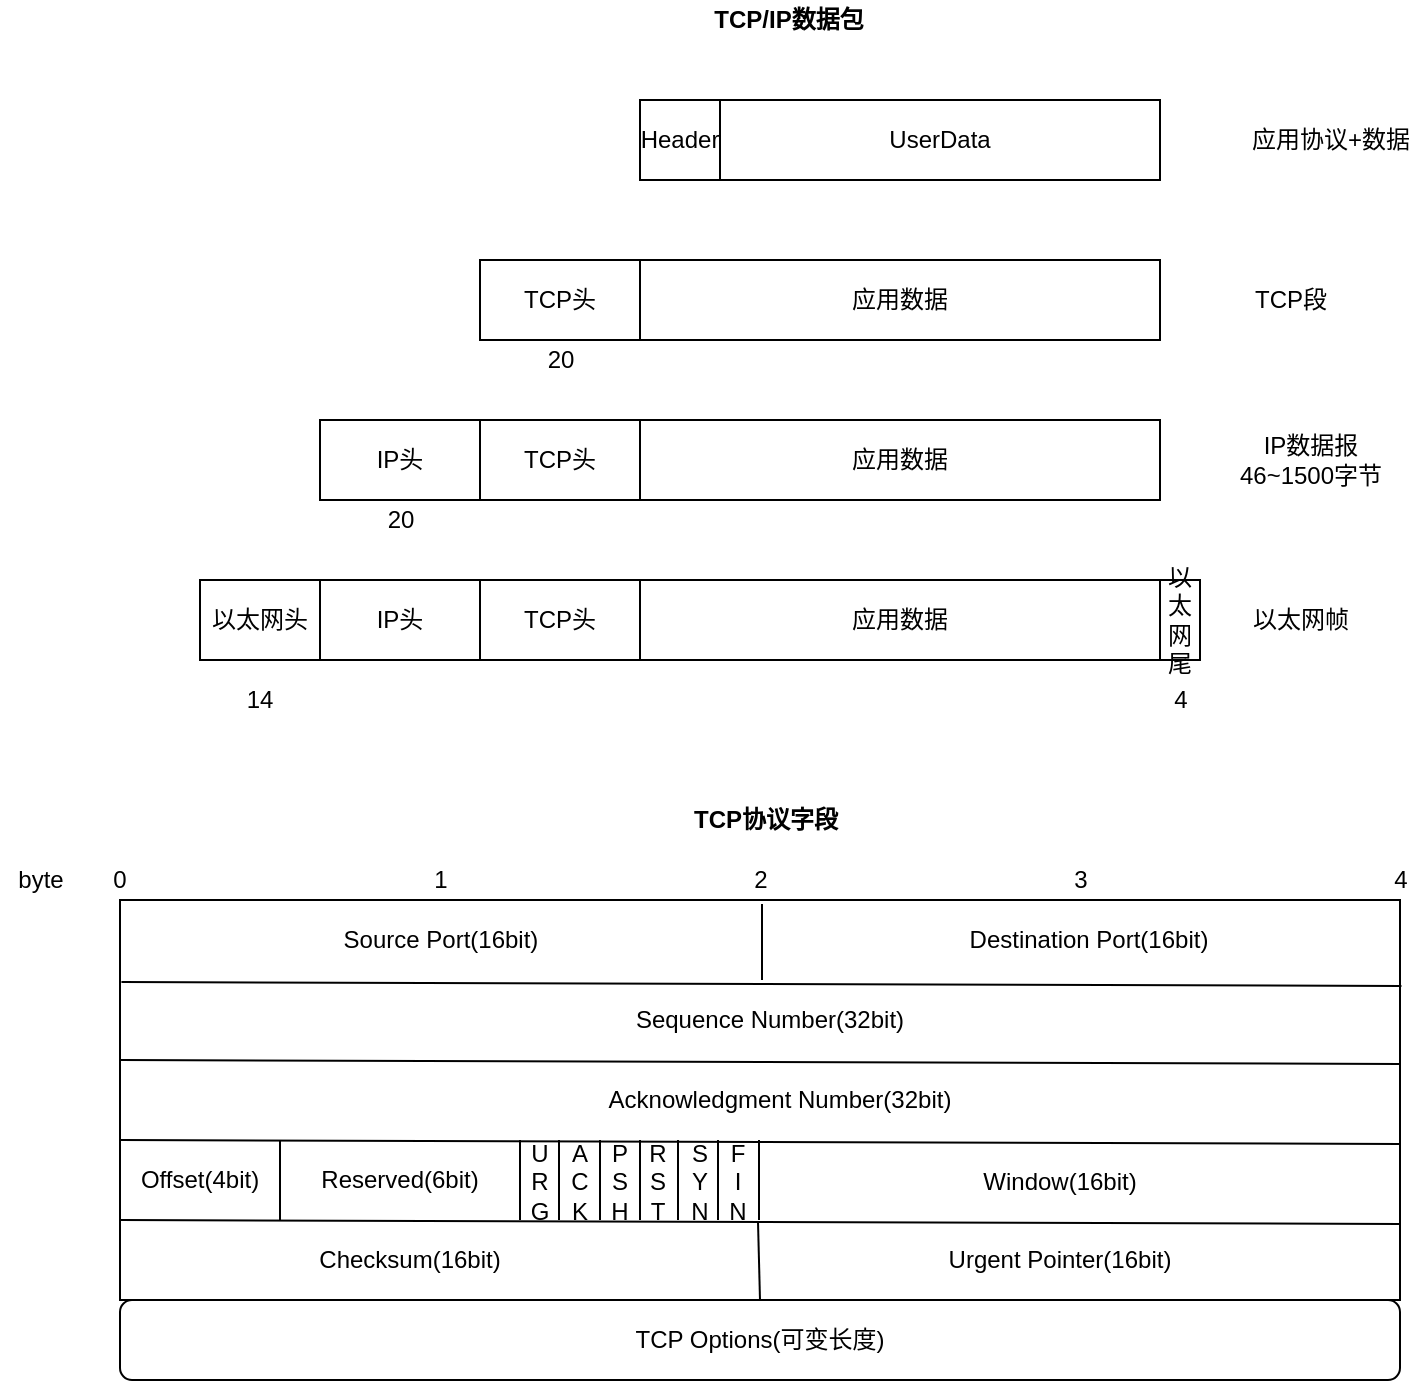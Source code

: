 <mxfile version="13.9.9" type="github">
  <diagram id="Xt9xidFTfuUBzC-xDNx0" name="第 1 页">
    <mxGraphModel dx="668" dy="777" grid="1" gridSize="10" guides="1" tooltips="1" connect="1" arrows="1" fold="1" page="1" pageScale="1" pageWidth="827" pageHeight="1169" math="0" shadow="0">
      <root>
        <mxCell id="0" />
        <mxCell id="1" parent="0" />
        <mxCell id="f5RlpMbCLp7nDTK8K7TU-2" value="&lt;b&gt;TCP/IP数据包&lt;/b&gt;" style="text;html=1;align=center;verticalAlign=middle;resizable=0;points=[];autosize=1;" vertex="1" parent="1">
          <mxGeometry x="369" y="30" width="90" height="20" as="geometry" />
        </mxCell>
        <mxCell id="f5RlpMbCLp7nDTK8K7TU-3" value="UserData" style="rounded=0;whiteSpace=wrap;html=1;" vertex="1" parent="1">
          <mxGeometry x="380" y="80" width="220" height="40" as="geometry" />
        </mxCell>
        <mxCell id="f5RlpMbCLp7nDTK8K7TU-4" value="Header" style="rounded=0;whiteSpace=wrap;html=1;" vertex="1" parent="1">
          <mxGeometry x="340" y="80" width="40" height="40" as="geometry" />
        </mxCell>
        <mxCell id="f5RlpMbCLp7nDTK8K7TU-14" value="TCP头" style="rounded=0;whiteSpace=wrap;html=1;" vertex="1" parent="1">
          <mxGeometry x="260" y="320" width="80" height="40" as="geometry" />
        </mxCell>
        <mxCell id="f5RlpMbCLp7nDTK8K7TU-16" value="IP头" style="rounded=0;whiteSpace=wrap;html=1;" vertex="1" parent="1">
          <mxGeometry x="180" y="320" width="80" height="40" as="geometry" />
        </mxCell>
        <mxCell id="f5RlpMbCLp7nDTK8K7TU-20" value="以太网头" style="rounded=0;whiteSpace=wrap;html=1;" vertex="1" parent="1">
          <mxGeometry x="120" y="320" width="60" height="40" as="geometry" />
        </mxCell>
        <mxCell id="f5RlpMbCLp7nDTK8K7TU-21" value="以太网&lt;br&gt;尾" style="rounded=0;whiteSpace=wrap;html=1;" vertex="1" parent="1">
          <mxGeometry x="600" y="320" width="20" height="40" as="geometry" />
        </mxCell>
        <mxCell id="f5RlpMbCLp7nDTK8K7TU-23" value="应用数据" style="rounded=0;whiteSpace=wrap;html=1;" vertex="1" parent="1">
          <mxGeometry x="340" y="320" width="260" height="40" as="geometry" />
        </mxCell>
        <mxCell id="f5RlpMbCLp7nDTK8K7TU-24" value="14" style="text;html=1;strokeColor=none;fillColor=none;align=center;verticalAlign=middle;whiteSpace=wrap;rounded=0;" vertex="1" parent="1">
          <mxGeometry x="130" y="370" width="40" height="20" as="geometry" />
        </mxCell>
        <mxCell id="f5RlpMbCLp7nDTK8K7TU-25" value="20" style="text;html=1;align=center;verticalAlign=middle;resizable=0;points=[];autosize=1;" vertex="1" parent="1">
          <mxGeometry x="205" y="280" width="30" height="20" as="geometry" />
        </mxCell>
        <mxCell id="f5RlpMbCLp7nDTK8K7TU-27" value="4" style="text;html=1;align=center;verticalAlign=middle;resizable=0;points=[];autosize=1;" vertex="1" parent="1">
          <mxGeometry x="600" y="370" width="20" height="20" as="geometry" />
        </mxCell>
        <mxCell id="f5RlpMbCLp7nDTK8K7TU-28" value="TCP头" style="rounded=0;whiteSpace=wrap;html=1;" vertex="1" parent="1">
          <mxGeometry x="260" y="240" width="80" height="40" as="geometry" />
        </mxCell>
        <mxCell id="f5RlpMbCLp7nDTK8K7TU-29" value="IP头" style="rounded=0;whiteSpace=wrap;html=1;" vertex="1" parent="1">
          <mxGeometry x="180" y="240" width="80" height="40" as="geometry" />
        </mxCell>
        <mxCell id="f5RlpMbCLp7nDTK8K7TU-32" value="应用数据" style="rounded=0;whiteSpace=wrap;html=1;" vertex="1" parent="1">
          <mxGeometry x="340" y="240" width="260" height="40" as="geometry" />
        </mxCell>
        <mxCell id="f5RlpMbCLp7nDTK8K7TU-37" value="以太网帧" style="text;html=1;align=center;verticalAlign=middle;resizable=0;points=[];autosize=1;" vertex="1" parent="1">
          <mxGeometry x="640" y="330" width="60" height="20" as="geometry" />
        </mxCell>
        <mxCell id="f5RlpMbCLp7nDTK8K7TU-38" value="IP数据报&lt;br&gt;46~1500字节" style="text;html=1;align=center;verticalAlign=middle;resizable=0;points=[];autosize=1;" vertex="1" parent="1">
          <mxGeometry x="630" y="245" width="90" height="30" as="geometry" />
        </mxCell>
        <mxCell id="f5RlpMbCLp7nDTK8K7TU-40" value="TCP头" style="rounded=0;whiteSpace=wrap;html=1;" vertex="1" parent="1">
          <mxGeometry x="260" y="160" width="80" height="40" as="geometry" />
        </mxCell>
        <mxCell id="f5RlpMbCLp7nDTK8K7TU-41" value="应用数据" style="rounded=0;whiteSpace=wrap;html=1;" vertex="1" parent="1">
          <mxGeometry x="340" y="160" width="260" height="40" as="geometry" />
        </mxCell>
        <mxCell id="f5RlpMbCLp7nDTK8K7TU-42" value="TCP段" style="text;html=1;align=center;verticalAlign=middle;resizable=0;points=[];autosize=1;" vertex="1" parent="1">
          <mxGeometry x="640" y="170" width="50" height="20" as="geometry" />
        </mxCell>
        <mxCell id="f5RlpMbCLp7nDTK8K7TU-43" value="应用协议+数据" style="text;html=1;align=center;verticalAlign=middle;resizable=0;points=[];autosize=1;" vertex="1" parent="1">
          <mxGeometry x="640" y="90" width="90" height="20" as="geometry" />
        </mxCell>
        <mxCell id="f5RlpMbCLp7nDTK8K7TU-44" value="20" style="text;html=1;align=center;verticalAlign=middle;resizable=0;points=[];autosize=1;" vertex="1" parent="1">
          <mxGeometry x="285" y="200" width="30" height="20" as="geometry" />
        </mxCell>
        <mxCell id="f5RlpMbCLp7nDTK8K7TU-45" value="TCP协议字段" style="text;html=1;strokeColor=none;fillColor=none;align=center;verticalAlign=middle;whiteSpace=wrap;rounded=0;fontStyle=1" vertex="1" parent="1">
          <mxGeometry x="360" y="430" width="86" height="20" as="geometry" />
        </mxCell>
        <mxCell id="f5RlpMbCLp7nDTK8K7TU-46" value="" style="rounded=0;whiteSpace=wrap;html=1;" vertex="1" parent="1">
          <mxGeometry x="80" y="480" width="640" height="200" as="geometry" />
        </mxCell>
        <mxCell id="f5RlpMbCLp7nDTK8K7TU-47" value="0" style="text;html=1;strokeColor=none;fillColor=none;align=center;verticalAlign=middle;whiteSpace=wrap;rounded=0;" vertex="1" parent="1">
          <mxGeometry x="60" y="460" width="40" height="20" as="geometry" />
        </mxCell>
        <mxCell id="f5RlpMbCLp7nDTK8K7TU-48" value="1" style="text;html=1;align=center;verticalAlign=middle;resizable=0;points=[];autosize=1;" vertex="1" parent="1">
          <mxGeometry x="230" y="460" width="20" height="20" as="geometry" />
        </mxCell>
        <mxCell id="f5RlpMbCLp7nDTK8K7TU-49" value="byte" style="text;html=1;align=center;verticalAlign=middle;resizable=0;points=[];autosize=1;" vertex="1" parent="1">
          <mxGeometry x="20" y="460" width="40" height="20" as="geometry" />
        </mxCell>
        <mxCell id="f5RlpMbCLp7nDTK8K7TU-50" value="2" style="text;html=1;align=center;verticalAlign=middle;resizable=0;points=[];autosize=1;" vertex="1" parent="1">
          <mxGeometry x="390" y="460" width="20" height="20" as="geometry" />
        </mxCell>
        <mxCell id="f5RlpMbCLp7nDTK8K7TU-51" value="3" style="text;html=1;align=center;verticalAlign=middle;resizable=0;points=[];autosize=1;" vertex="1" parent="1">
          <mxGeometry x="550" y="460" width="20" height="20" as="geometry" />
        </mxCell>
        <mxCell id="f5RlpMbCLp7nDTK8K7TU-52" value="" style="endArrow=none;html=1;exitX=-0.002;exitY=0.205;exitDx=0;exitDy=0;exitPerimeter=0;entryX=0.998;entryY=0.215;entryDx=0;entryDy=0;entryPerimeter=0;" edge="1" parent="1">
          <mxGeometry width="50" height="50" relative="1" as="geometry">
            <mxPoint x="80.72" y="521" as="sourcePoint" />
            <mxPoint x="720.72" y="523" as="targetPoint" />
          </mxGeometry>
        </mxCell>
        <mxCell id="f5RlpMbCLp7nDTK8K7TU-53" value="" style="endArrow=none;html=1;exitX=-0.002;exitY=0.205;exitDx=0;exitDy=0;exitPerimeter=0;entryX=0.998;entryY=0.215;entryDx=0;entryDy=0;entryPerimeter=0;" edge="1" parent="1">
          <mxGeometry width="50" height="50" relative="1" as="geometry">
            <mxPoint x="80.0" y="560" as="sourcePoint" />
            <mxPoint x="720" y="562" as="targetPoint" />
          </mxGeometry>
        </mxCell>
        <mxCell id="f5RlpMbCLp7nDTK8K7TU-54" value="" style="endArrow=none;html=1;exitX=-0.002;exitY=0.205;exitDx=0;exitDy=0;exitPerimeter=0;entryX=0.998;entryY=0.215;entryDx=0;entryDy=0;entryPerimeter=0;" edge="1" parent="1">
          <mxGeometry width="50" height="50" relative="1" as="geometry">
            <mxPoint x="80" y="600" as="sourcePoint" />
            <mxPoint x="720" y="602" as="targetPoint" />
          </mxGeometry>
        </mxCell>
        <mxCell id="f5RlpMbCLp7nDTK8K7TU-55" value="" style="endArrow=none;html=1;exitX=-0.002;exitY=0.205;exitDx=0;exitDy=0;exitPerimeter=0;entryX=0.998;entryY=0.215;entryDx=0;entryDy=0;entryPerimeter=0;" edge="1" parent="1">
          <mxGeometry width="50" height="50" relative="1" as="geometry">
            <mxPoint x="80" y="640" as="sourcePoint" />
            <mxPoint x="720" y="642" as="targetPoint" />
          </mxGeometry>
        </mxCell>
        <mxCell id="f5RlpMbCLp7nDTK8K7TU-56" value="" style="endArrow=none;html=1;entryX=0.55;entryY=1.1;entryDx=0;entryDy=0;entryPerimeter=0;" edge="1" parent="1" target="f5RlpMbCLp7nDTK8K7TU-50">
          <mxGeometry width="50" height="50" relative="1" as="geometry">
            <mxPoint x="401" y="520" as="sourcePoint" />
            <mxPoint x="430" y="450" as="targetPoint" />
            <Array as="points">
              <mxPoint x="401" y="490" />
            </Array>
          </mxGeometry>
        </mxCell>
        <mxCell id="f5RlpMbCLp7nDTK8K7TU-57" value="4" style="text;html=1;align=center;verticalAlign=middle;resizable=0;points=[];autosize=1;" vertex="1" parent="1">
          <mxGeometry x="710" y="460" width="20" height="20" as="geometry" />
        </mxCell>
        <mxCell id="f5RlpMbCLp7nDTK8K7TU-58" value="Source Port(16bit)" style="text;html=1;strokeColor=none;fillColor=none;align=center;verticalAlign=middle;whiteSpace=wrap;rounded=0;" vertex="1" parent="1">
          <mxGeometry x="187.5" y="490" width="105" height="20" as="geometry" />
        </mxCell>
        <mxCell id="f5RlpMbCLp7nDTK8K7TU-59" value="Destination Port(16bit)" style="text;html=1;strokeColor=none;fillColor=none;align=center;verticalAlign=middle;whiteSpace=wrap;rounded=0;" vertex="1" parent="1">
          <mxGeometry x="497.5" y="490" width="132.5" height="20" as="geometry" />
        </mxCell>
        <mxCell id="f5RlpMbCLp7nDTK8K7TU-60" value="Sequence Number(32bit)" style="text;html=1;strokeColor=none;fillColor=none;align=center;verticalAlign=middle;whiteSpace=wrap;rounded=0;" vertex="1" parent="1">
          <mxGeometry x="330" y="530" width="150" height="20" as="geometry" />
        </mxCell>
        <mxCell id="f5RlpMbCLp7nDTK8K7TU-61" value="Acknowledgment Number(32bit)" style="text;html=1;strokeColor=none;fillColor=none;align=center;verticalAlign=middle;whiteSpace=wrap;rounded=0;" vertex="1" parent="1">
          <mxGeometry x="320" y="570" width="180" height="20" as="geometry" />
        </mxCell>
        <mxCell id="f5RlpMbCLp7nDTK8K7TU-62" value="" style="endArrow=none;html=1;" edge="1" parent="1">
          <mxGeometry width="50" height="50" relative="1" as="geometry">
            <mxPoint x="160" y="640" as="sourcePoint" />
            <mxPoint x="160" y="600" as="targetPoint" />
          </mxGeometry>
        </mxCell>
        <mxCell id="f5RlpMbCLp7nDTK8K7TU-63" value="Offset(4bit)" style="text;html=1;strokeColor=none;fillColor=none;align=center;verticalAlign=middle;whiteSpace=wrap;rounded=0;" vertex="1" parent="1">
          <mxGeometry x="100" y="610" width="40" height="20" as="geometry" />
        </mxCell>
        <mxCell id="f5RlpMbCLp7nDTK8K7TU-65" value="" style="endArrow=none;html=1;exitX=0.25;exitY=1;exitDx=0;exitDy=0;" edge="1" parent="1">
          <mxGeometry width="50" height="50" relative="1" as="geometry">
            <mxPoint x="280" y="640" as="sourcePoint" />
            <mxPoint x="280" y="600" as="targetPoint" />
          </mxGeometry>
        </mxCell>
        <mxCell id="f5RlpMbCLp7nDTK8K7TU-66" value="Reserved(6bit)" style="text;html=1;strokeColor=none;fillColor=none;align=center;verticalAlign=middle;whiteSpace=wrap;rounded=0;" vertex="1" parent="1">
          <mxGeometry x="180" y="610" width="80" height="20" as="geometry" />
        </mxCell>
        <mxCell id="f5RlpMbCLp7nDTK8K7TU-67" value="" style="endArrow=none;html=1;" edge="1" parent="1">
          <mxGeometry width="50" height="50" relative="1" as="geometry">
            <mxPoint x="399.5" y="640" as="sourcePoint" />
            <mxPoint x="399.5" y="600" as="targetPoint" />
          </mxGeometry>
        </mxCell>
        <mxCell id="f5RlpMbCLp7nDTK8K7TU-72" value="" style="endArrow=none;html=1;" edge="1" parent="1">
          <mxGeometry width="50" height="50" relative="1" as="geometry">
            <mxPoint x="340" y="640" as="sourcePoint" />
            <mxPoint x="340" y="600" as="targetPoint" />
          </mxGeometry>
        </mxCell>
        <mxCell id="f5RlpMbCLp7nDTK8K7TU-73" value="" style="endArrow=none;html=1;" edge="1" parent="1">
          <mxGeometry width="50" height="50" relative="1" as="geometry">
            <mxPoint x="320" y="640" as="sourcePoint" />
            <mxPoint x="320" y="600" as="targetPoint" />
          </mxGeometry>
        </mxCell>
        <mxCell id="f5RlpMbCLp7nDTK8K7TU-74" value="" style="endArrow=none;html=1;" edge="1" parent="1">
          <mxGeometry width="50" height="50" relative="1" as="geometry">
            <mxPoint x="299.5" y="640" as="sourcePoint" />
            <mxPoint x="299.5" y="600" as="targetPoint" />
          </mxGeometry>
        </mxCell>
        <mxCell id="f5RlpMbCLp7nDTK8K7TU-75" value="" style="endArrow=none;html=1;" edge="1" parent="1">
          <mxGeometry width="50" height="50" relative="1" as="geometry">
            <mxPoint x="359" y="640" as="sourcePoint" />
            <mxPoint x="359" y="600" as="targetPoint" />
          </mxGeometry>
        </mxCell>
        <mxCell id="f5RlpMbCLp7nDTK8K7TU-76" value="" style="endArrow=none;html=1;" edge="1" parent="1">
          <mxGeometry width="50" height="50" relative="1" as="geometry">
            <mxPoint x="379" y="640" as="sourcePoint" />
            <mxPoint x="379" y="600" as="targetPoint" />
          </mxGeometry>
        </mxCell>
        <mxCell id="f5RlpMbCLp7nDTK8K7TU-77" value="U&lt;br&gt;R&lt;br&gt;G" style="text;html=1;strokeColor=none;fillColor=none;align=center;verticalAlign=middle;whiteSpace=wrap;rounded=0;labelPosition=center;verticalLabelPosition=middle;horizontal=0;rotation=90;" vertex="1" parent="1">
          <mxGeometry x="270" y="611" width="40" height="20" as="geometry" />
        </mxCell>
        <mxCell id="f5RlpMbCLp7nDTK8K7TU-79" value="A&lt;br&gt;C&lt;br&gt;K" style="text;html=1;strokeColor=none;fillColor=none;align=center;verticalAlign=middle;whiteSpace=wrap;rounded=0;labelPosition=center;verticalLabelPosition=middle;horizontal=0;rotation=90;" vertex="1" parent="1">
          <mxGeometry x="290" y="611" width="40" height="20" as="geometry" />
        </mxCell>
        <mxCell id="f5RlpMbCLp7nDTK8K7TU-80" value="P&lt;br&gt;S&lt;br&gt;H" style="text;html=1;strokeColor=none;fillColor=none;align=center;verticalAlign=middle;whiteSpace=wrap;rounded=0;labelPosition=center;verticalLabelPosition=middle;horizontal=0;rotation=90;" vertex="1" parent="1">
          <mxGeometry x="310" y="611" width="40" height="20" as="geometry" />
        </mxCell>
        <mxCell id="f5RlpMbCLp7nDTK8K7TU-81" value="R&lt;br&gt;S&lt;br&gt;T" style="text;html=1;strokeColor=none;fillColor=none;align=center;verticalAlign=middle;whiteSpace=wrap;rounded=0;labelPosition=center;verticalLabelPosition=middle;horizontal=0;rotation=90;" vertex="1" parent="1">
          <mxGeometry x="329" y="611" width="40" height="20" as="geometry" />
        </mxCell>
        <mxCell id="f5RlpMbCLp7nDTK8K7TU-82" value="S&lt;br&gt;Y&lt;br&gt;N" style="text;html=1;strokeColor=none;fillColor=none;align=center;verticalAlign=middle;whiteSpace=wrap;rounded=0;labelPosition=center;verticalLabelPosition=middle;horizontal=0;rotation=90;" vertex="1" parent="1">
          <mxGeometry x="350" y="611" width="40" height="20" as="geometry" />
        </mxCell>
        <mxCell id="f5RlpMbCLp7nDTK8K7TU-83" value="F&lt;br&gt;I&lt;br&gt;N" style="text;html=1;strokeColor=none;fillColor=none;align=center;verticalAlign=middle;whiteSpace=wrap;rounded=0;labelPosition=center;verticalLabelPosition=middle;horizontal=0;rotation=90;" vertex="1" parent="1">
          <mxGeometry x="369" y="611" width="40" height="20" as="geometry" />
        </mxCell>
        <mxCell id="f5RlpMbCLp7nDTK8K7TU-84" value="Window(16bit)" style="text;html=1;strokeColor=none;fillColor=none;align=center;verticalAlign=middle;whiteSpace=wrap;rounded=0;" vertex="1" parent="1">
          <mxGeometry x="530" y="611" width="40" height="20" as="geometry" />
        </mxCell>
        <mxCell id="f5RlpMbCLp7nDTK8K7TU-85" value="" style="endArrow=none;html=1;exitX=0.5;exitY=1;exitDx=0;exitDy=0;entryX=1;entryY=0;entryDx=0;entryDy=0;" edge="1" parent="1" source="f5RlpMbCLp7nDTK8K7TU-46" target="f5RlpMbCLp7nDTK8K7TU-83">
          <mxGeometry width="50" height="50" relative="1" as="geometry">
            <mxPoint x="370" y="530" as="sourcePoint" />
            <mxPoint x="420" y="480" as="targetPoint" />
          </mxGeometry>
        </mxCell>
        <mxCell id="f5RlpMbCLp7nDTK8K7TU-86" value="Checksum(16bit)" style="text;html=1;strokeColor=none;fillColor=none;align=center;verticalAlign=middle;whiteSpace=wrap;rounded=0;" vertex="1" parent="1">
          <mxGeometry x="205" y="650" width="40" height="20" as="geometry" />
        </mxCell>
        <mxCell id="f5RlpMbCLp7nDTK8K7TU-87" value="Urgent Pointer(16bit)" style="text;html=1;strokeColor=none;fillColor=none;align=center;verticalAlign=middle;whiteSpace=wrap;rounded=0;" vertex="1" parent="1">
          <mxGeometry x="460" y="650" width="180" height="20" as="geometry" />
        </mxCell>
        <mxCell id="f5RlpMbCLp7nDTK8K7TU-88" value="TCP Options(可变长度)" style="rounded=1;whiteSpace=wrap;html=1;" vertex="1" parent="1">
          <mxGeometry x="80" y="680" width="640" height="40" as="geometry" />
        </mxCell>
      </root>
    </mxGraphModel>
  </diagram>
</mxfile>
